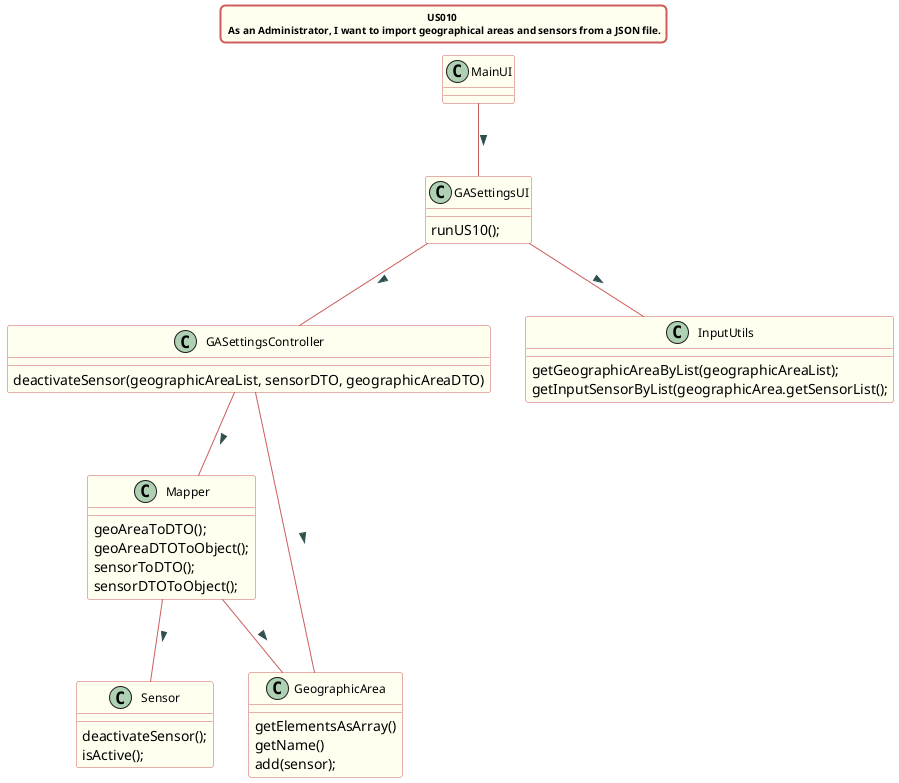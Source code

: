 @startuml

title US010 \n As an Administrator, I want to import geographical areas and sensors from a JSON file.
skinparam titleBorderRoundCorner 10
skinparam titleBorderThickness 2
skinparam titleBorderColor indianred
skinparam titleBackgroundColor ivory
skinparam FontName verdana
skinparam titleFontSize 10


skinparam class {
  BorderColor indianred
  BackgroundColor indianred
  BackgroundColor ivory
   roundcorner 10
   ArrowFontName Verdana
   ArrowColor indianred
   ArrowFontColor darkslategrey
   FontSize 12
}

class GASettingsController
class GASettingsUI
class Mapper
class GeographicArea
class Sensor
class InputUtils

MainUI -- GASettingsUI : >
GASettingsUI -- InputUtils : >
GASettingsUI -- GASettingsController : >
GASettingsController -- Mapper : >
Mapper -- GeographicArea : >
Mapper -- Sensor : >
GASettingsController -- GeographicArea : >


class GASettingsUI {
runUS10();
}

class GASettingsController {
deactivateSensor(geographicAreaList, sensorDTO, geographicAreaDTO)
}

class Mapper {
geoAreaToDTO();
geoAreaDTOToObject();
sensorToDTO();
sensorDTOToObject();
}

class GeographicArea{
getElementsAsArray()
getName()
add(sensor);
}

class InputUtils{
getGeographicAreaByList(geographicAreaList);
getInputSensorByList(geographicArea.getSensorList();
}

class Sensor {
deactivateSensor();
isActive();
}


@enduml